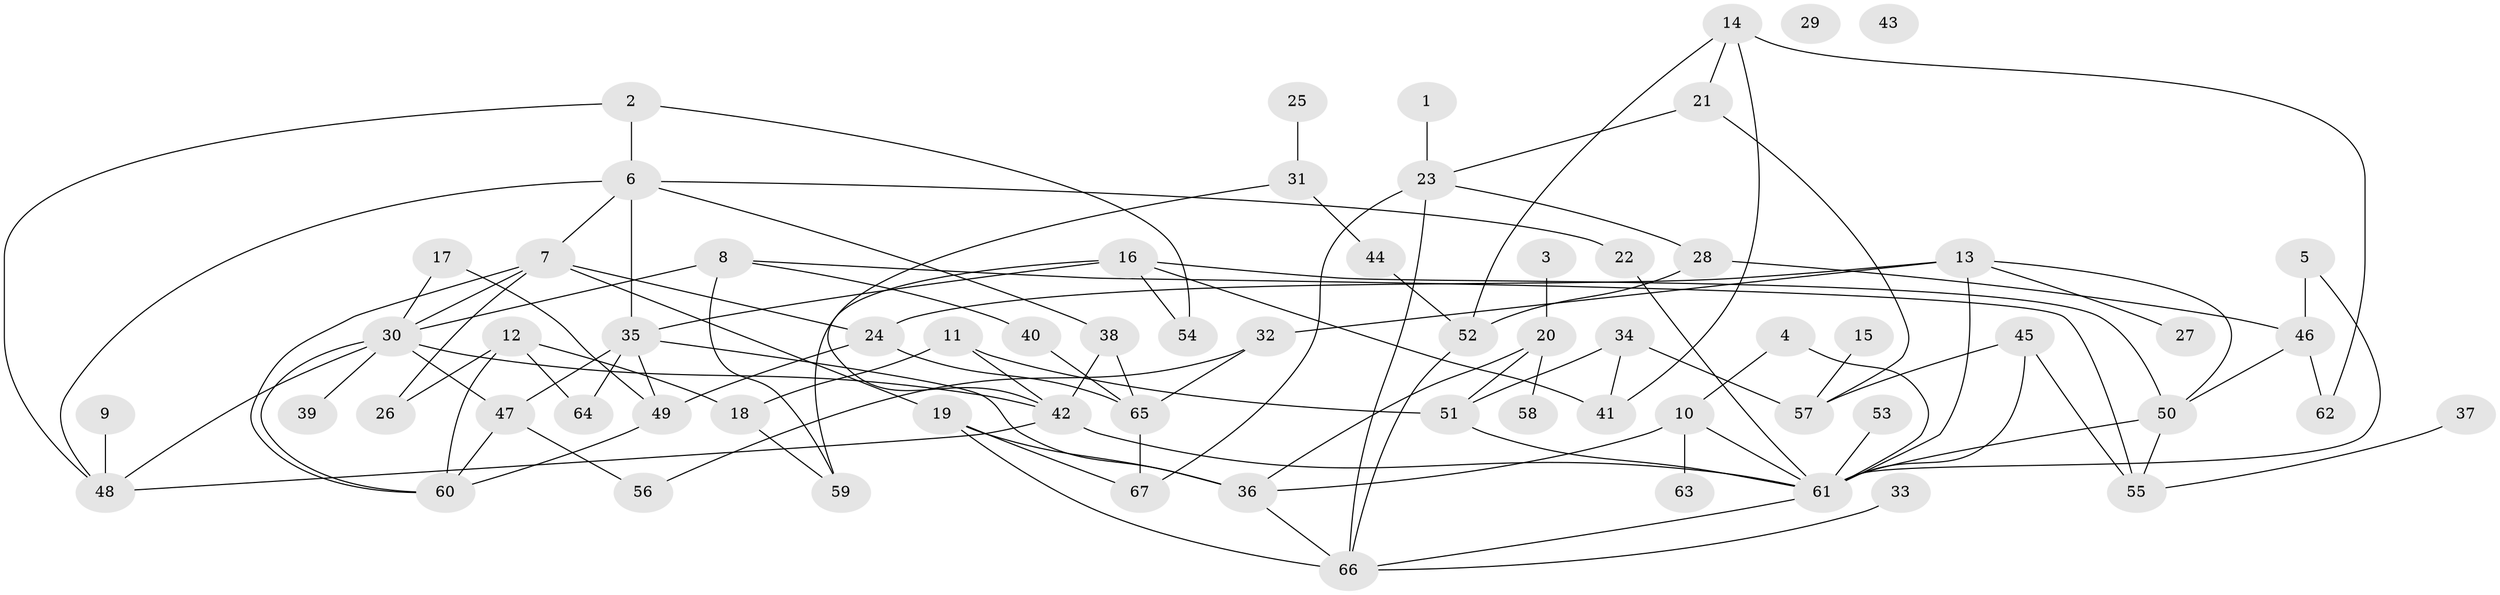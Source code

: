 // Generated by graph-tools (version 1.1) at 2025/00/03/09/25 03:00:42]
// undirected, 67 vertices, 109 edges
graph export_dot {
graph [start="1"]
  node [color=gray90,style=filled];
  1;
  2;
  3;
  4;
  5;
  6;
  7;
  8;
  9;
  10;
  11;
  12;
  13;
  14;
  15;
  16;
  17;
  18;
  19;
  20;
  21;
  22;
  23;
  24;
  25;
  26;
  27;
  28;
  29;
  30;
  31;
  32;
  33;
  34;
  35;
  36;
  37;
  38;
  39;
  40;
  41;
  42;
  43;
  44;
  45;
  46;
  47;
  48;
  49;
  50;
  51;
  52;
  53;
  54;
  55;
  56;
  57;
  58;
  59;
  60;
  61;
  62;
  63;
  64;
  65;
  66;
  67;
  1 -- 23;
  2 -- 6;
  2 -- 48;
  2 -- 54;
  3 -- 20;
  4 -- 10;
  4 -- 61;
  5 -- 46;
  5 -- 61;
  6 -- 7;
  6 -- 22;
  6 -- 35;
  6 -- 38;
  6 -- 48;
  7 -- 19;
  7 -- 24;
  7 -- 26;
  7 -- 30;
  7 -- 60;
  8 -- 30;
  8 -- 40;
  8 -- 55;
  8 -- 59;
  9 -- 48;
  10 -- 36;
  10 -- 61;
  10 -- 63;
  11 -- 18;
  11 -- 42;
  11 -- 51;
  12 -- 18;
  12 -- 26;
  12 -- 60;
  12 -- 64;
  13 -- 24;
  13 -- 27;
  13 -- 32;
  13 -- 50;
  13 -- 61;
  14 -- 21;
  14 -- 41;
  14 -- 52;
  14 -- 62;
  15 -- 57;
  16 -- 35;
  16 -- 41;
  16 -- 50;
  16 -- 54;
  16 -- 59;
  17 -- 30;
  17 -- 49;
  18 -- 59;
  19 -- 36;
  19 -- 66;
  19 -- 67;
  20 -- 36;
  20 -- 51;
  20 -- 58;
  21 -- 23;
  21 -- 57;
  22 -- 61;
  23 -- 28;
  23 -- 66;
  23 -- 67;
  24 -- 49;
  24 -- 65;
  25 -- 31;
  28 -- 46;
  28 -- 52;
  30 -- 39;
  30 -- 42;
  30 -- 47;
  30 -- 48;
  30 -- 60;
  31 -- 42;
  31 -- 44;
  32 -- 56;
  32 -- 65;
  33 -- 66;
  34 -- 41;
  34 -- 51;
  34 -- 57;
  35 -- 36;
  35 -- 47;
  35 -- 49;
  35 -- 64;
  36 -- 66;
  37 -- 55;
  38 -- 42;
  38 -- 65;
  40 -- 65;
  42 -- 48;
  42 -- 61;
  44 -- 52;
  45 -- 55;
  45 -- 57;
  45 -- 61;
  46 -- 50;
  46 -- 62;
  47 -- 56;
  47 -- 60;
  49 -- 60;
  50 -- 55;
  50 -- 61;
  51 -- 61;
  52 -- 66;
  53 -- 61;
  61 -- 66;
  65 -- 67;
}

